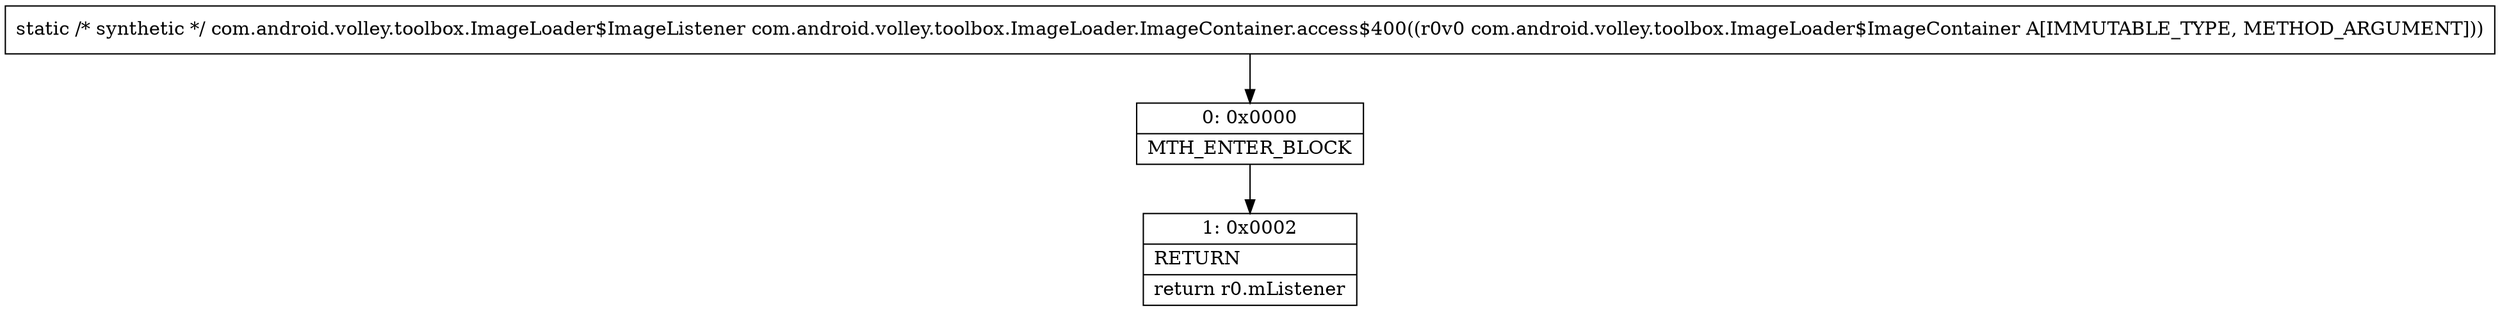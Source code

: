 digraph "CFG forcom.android.volley.toolbox.ImageLoader.ImageContainer.access$400(Lcom\/android\/volley\/toolbox\/ImageLoader$ImageContainer;)Lcom\/android\/volley\/toolbox\/ImageLoader$ImageListener;" {
Node_0 [shape=record,label="{0\:\ 0x0000|MTH_ENTER_BLOCK\l}"];
Node_1 [shape=record,label="{1\:\ 0x0002|RETURN\l|return r0.mListener\l}"];
MethodNode[shape=record,label="{static \/* synthetic *\/ com.android.volley.toolbox.ImageLoader$ImageListener com.android.volley.toolbox.ImageLoader.ImageContainer.access$400((r0v0 com.android.volley.toolbox.ImageLoader$ImageContainer A[IMMUTABLE_TYPE, METHOD_ARGUMENT])) }"];
MethodNode -> Node_0;
Node_0 -> Node_1;
}

